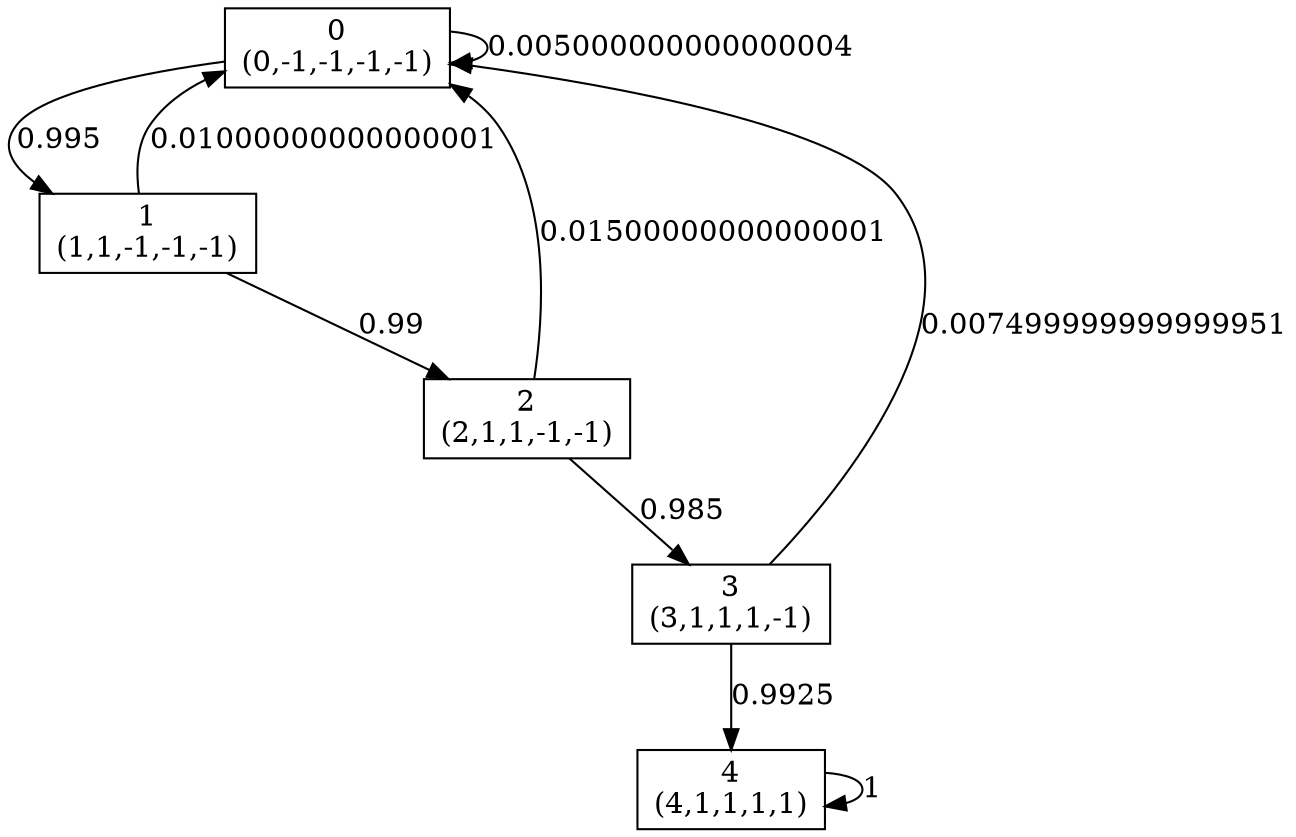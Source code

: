 digraph P {
node [shape=box];
0 -> 0 [ label="0.005000000000000004" ];
0 -> 1 [ label="0.995" ];
1 -> 0 [ label="0.01000000000000001" ];
1 -> 2 [ label="0.99" ];
2 -> 0 [ label="0.01500000000000001" ];
2 -> 3 [ label="0.985" ];
3 -> 0 [ label="0.007499999999999951" ];
3 -> 4 [ label="0.9925" ];
4 -> 4 [ label="1" ];
0 [label="0\n(0,-1,-1,-1,-1)"];
1 [label="1\n(1,1,-1,-1,-1)"];
2 [label="2\n(2,1,1,-1,-1)"];
3 [label="3\n(3,1,1,1,-1)"];
4 [label="4\n(4,1,1,1,1)"];
}
